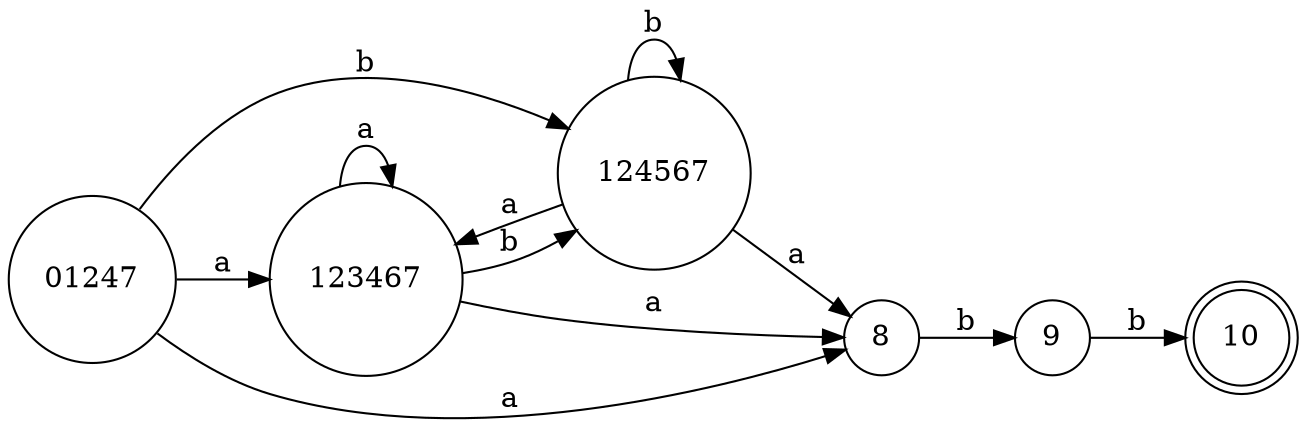 digraph nfa {
	rankdir=LR;
	graph [dpi = 300];
	node [shape = doublecircle]; 10;
	node [shape = circle];
	01247 ->123467 [label="a"]; 01247 ->8 [label="a"]; 01247 ->124567 [label="b"];
    123467->123467 [label="a"]; 123467->8 [label="a"]; 123467->124567 [label="b"];
    124567->123467 [label="a"]; 124567->8 [label="a"]; 124567->124567 [label="b"];
                                                       8     ->9      [label="b"];
                                                       9     ->10     [label="b"];
}

